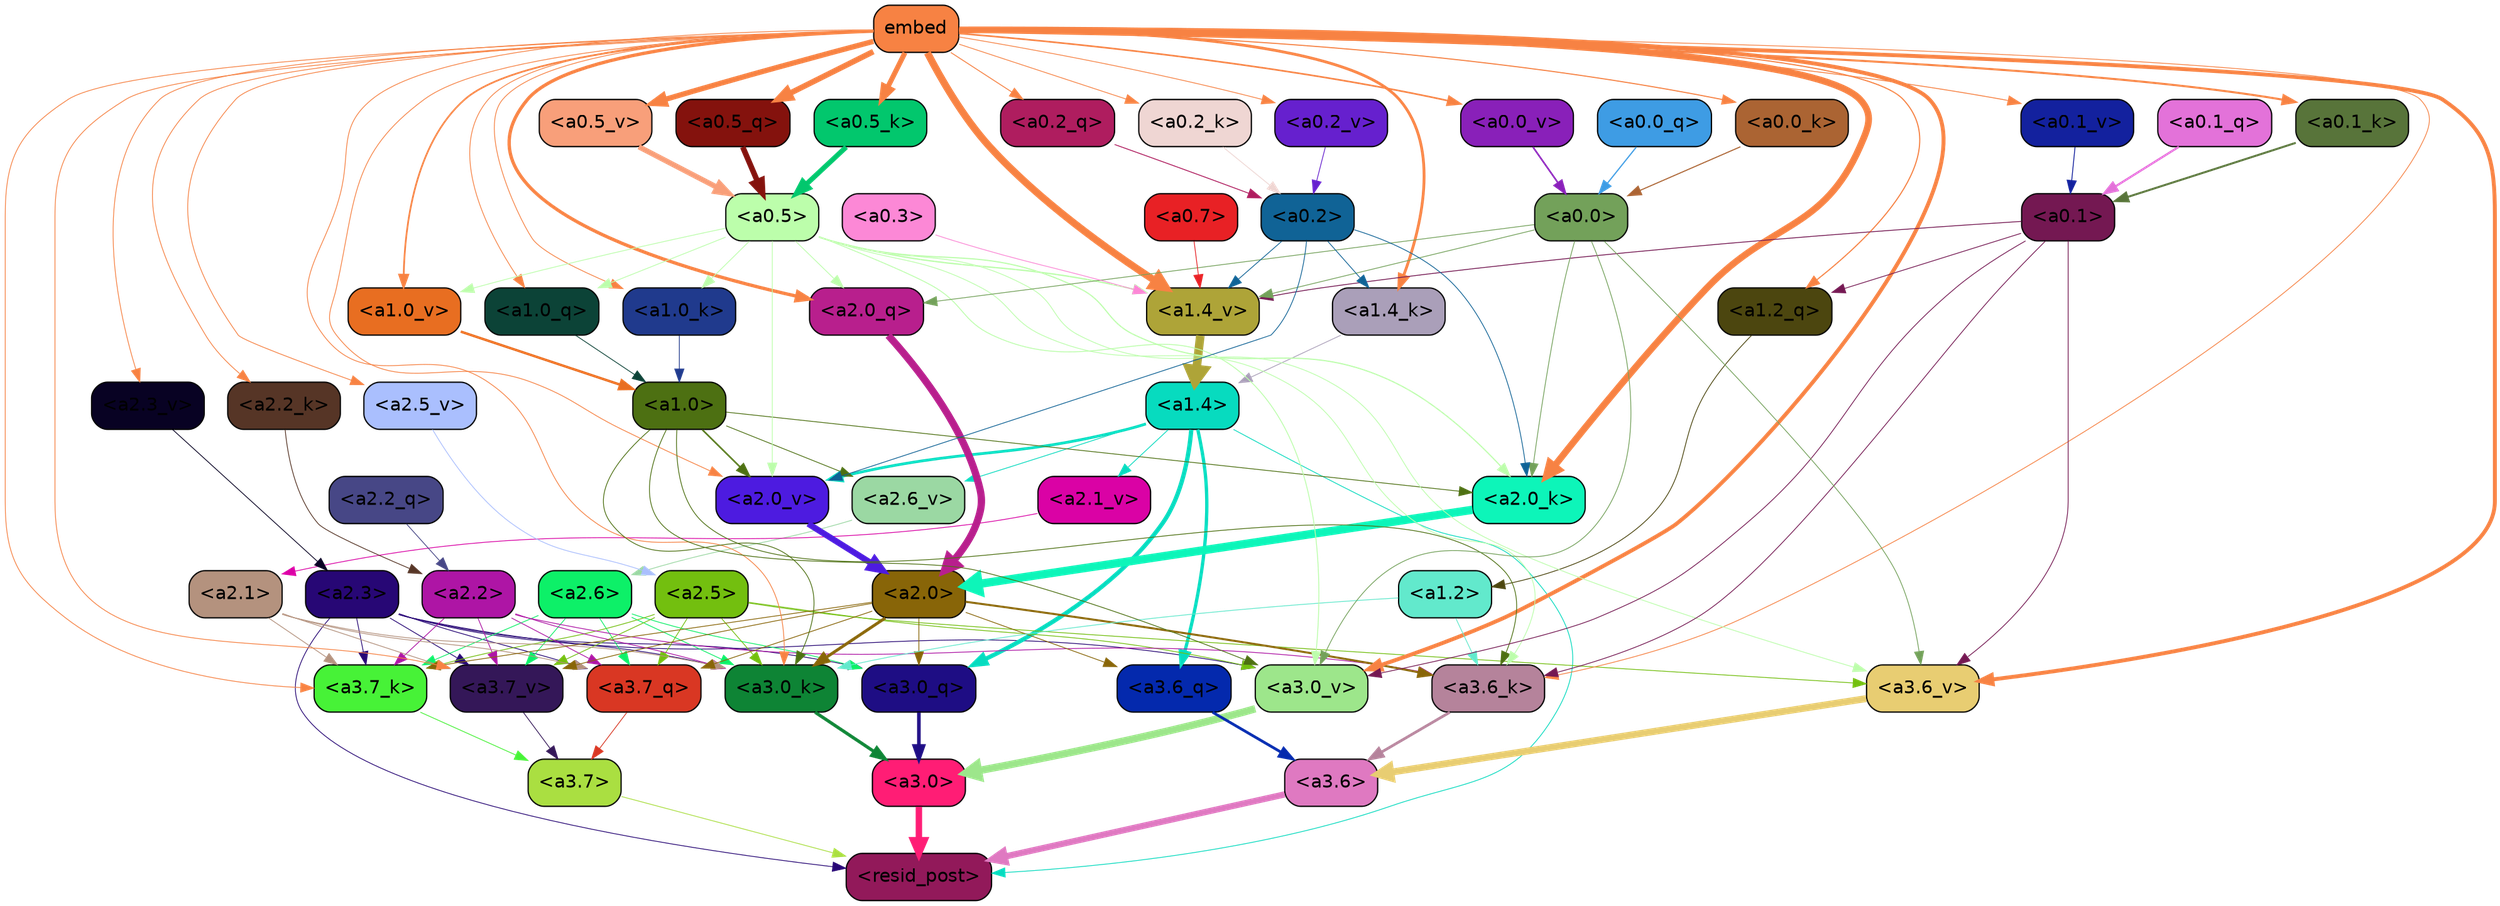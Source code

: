 strict digraph "" {
	graph [bgcolor=transparent,
		layout=dot,
		overlap=false,
		splines=true
	];
	"<a3.7>"	[color=black,
		fillcolor="#aadf41",
		fontname=Helvetica,
		shape=box,
		style="filled, rounded"];
	"<resid_post>"	[color=black,
		fillcolor="#92195a",
		fontname=Helvetica,
		shape=box,
		style="filled, rounded"];
	"<a3.7>" -> "<resid_post>"	[color="#aadf41",
		penwidth=0.6];
	"<a3.6>"	[color=black,
		fillcolor="#df79c1",
		fontname=Helvetica,
		shape=box,
		style="filled, rounded"];
	"<a3.6>" -> "<resid_post>"	[color="#df79c1",
		penwidth=4.753257989883423];
	"<a3.0>"	[color=black,
		fillcolor="#ff1d75",
		fontname=Helvetica,
		shape=box,
		style="filled, rounded"];
	"<a3.0>" -> "<resid_post>"	[color="#ff1d75",
		penwidth=4.90053927898407];
	"<a2.3>"	[color=black,
		fillcolor="#270775",
		fontname=Helvetica,
		shape=box,
		style="filled, rounded"];
	"<a2.3>" -> "<resid_post>"	[color="#270775",
		penwidth=0.6];
	"<a3.7_q>"	[color=black,
		fillcolor="#d93723",
		fontname=Helvetica,
		shape=box,
		style="filled, rounded"];
	"<a2.3>" -> "<a3.7_q>"	[color="#270775",
		penwidth=0.6];
	"<a3.0_q>"	[color=black,
		fillcolor="#1e0d84",
		fontname=Helvetica,
		shape=box,
		style="filled, rounded"];
	"<a2.3>" -> "<a3.0_q>"	[color="#270775",
		penwidth=0.6];
	"<a3.7_k>"	[color=black,
		fillcolor="#47f237",
		fontname=Helvetica,
		shape=box,
		style="filled, rounded"];
	"<a2.3>" -> "<a3.7_k>"	[color="#270775",
		penwidth=0.6];
	"<a3.0_k>"	[color=black,
		fillcolor="#0e8435",
		fontname=Helvetica,
		shape=box,
		style="filled, rounded"];
	"<a2.3>" -> "<a3.0_k>"	[color="#270775",
		penwidth=0.6];
	"<a3.7_v>"	[color=black,
		fillcolor="#341758",
		fontname=Helvetica,
		shape=box,
		style="filled, rounded"];
	"<a2.3>" -> "<a3.7_v>"	[color="#270775",
		penwidth=0.6];
	"<a3.0_v>"	[color=black,
		fillcolor="#9de68b",
		fontname=Helvetica,
		shape=box,
		style="filled, rounded"];
	"<a2.3>" -> "<a3.0_v>"	[color="#270775",
		penwidth=0.6];
	"<a1.4>"	[color=black,
		fillcolor="#07dbbf",
		fontname=Helvetica,
		shape=box,
		style="filled, rounded"];
	"<a1.4>" -> "<resid_post>"	[color="#07dbbf",
		penwidth=0.6];
	"<a3.6_q>"	[color=black,
		fillcolor="#0429ad",
		fontname=Helvetica,
		shape=box,
		style="filled, rounded"];
	"<a1.4>" -> "<a3.6_q>"	[color="#07dbbf",
		penwidth=2.5149343013763428];
	"<a1.4>" -> "<a3.0_q>"	[color="#07dbbf",
		penwidth=3.2760138511657715];
	"<a2.6_v>"	[color=black,
		fillcolor="#9bd8a3",
		fontname=Helvetica,
		shape=box,
		style="filled, rounded"];
	"<a1.4>" -> "<a2.6_v>"	[color="#07dbbf",
		penwidth=0.6];
	"<a2.1_v>"	[color=black,
		fillcolor="#da02a5",
		fontname=Helvetica,
		shape=box,
		style="filled, rounded"];
	"<a1.4>" -> "<a2.1_v>"	[color="#07dbbf",
		penwidth=0.6];
	"<a2.0_v>"	[color=black,
		fillcolor="#4d1be0",
		fontname=Helvetica,
		shape=box,
		style="filled, rounded"];
	"<a1.4>" -> "<a2.0_v>"	[color="#07dbbf",
		penwidth=2.0870713144540787];
	"<a3.7_q>" -> "<a3.7>"	[color="#d93723",
		penwidth=0.6];
	"<a3.6_q>" -> "<a3.6>"	[color="#0429ad",
		penwidth=2.091020345687866];
	"<a3.0_q>" -> "<a3.0>"	[color="#1e0d84",
		penwidth=2.7421876192092896];
	"<a3.7_k>" -> "<a3.7>"	[color="#47f237",
		penwidth=0.6];
	"<a3.6_k>"	[color=black,
		fillcolor="#b5839b",
		fontname=Helvetica,
		shape=box,
		style="filled, rounded"];
	"<a3.6_k>" -> "<a3.6>"	[color="#b5839b",
		penwidth=2.048597991466522];
	"<a3.0_k>" -> "<a3.0>"	[color="#0e8435",
		penwidth=2.476402521133423];
	"<a3.7_v>" -> "<a3.7>"	[color="#341758",
		penwidth=0.6];
	"<a3.6_v>"	[color=black,
		fillcolor="#e8cd72",
		fontname=Helvetica,
		shape=box,
		style="filled, rounded"];
	"<a3.6_v>" -> "<a3.6>"	[color="#e8cd72",
		penwidth=5.2550448179244995];
	"<a3.0_v>" -> "<a3.0>"	[color="#9de68b",
		penwidth=5.652270674705505];
	"<a2.6>"	[color=black,
		fillcolor="#0df068",
		fontname=Helvetica,
		shape=box,
		style="filled, rounded"];
	"<a2.6>" -> "<a3.7_q>"	[color="#0df068",
		penwidth=0.6];
	"<a2.6>" -> "<a3.0_q>"	[color="#0df068",
		penwidth=0.6];
	"<a2.6>" -> "<a3.7_k>"	[color="#0df068",
		penwidth=0.6];
	"<a2.6>" -> "<a3.0_k>"	[color="#0df068",
		penwidth=0.6];
	"<a2.6>" -> "<a3.7_v>"	[color="#0df068",
		penwidth=0.6];
	"<a2.5>"	[color=black,
		fillcolor="#73bf0f",
		fontname=Helvetica,
		shape=box,
		style="filled, rounded"];
	"<a2.5>" -> "<a3.7_q>"	[color="#73bf0f",
		penwidth=0.6];
	"<a2.5>" -> "<a3.7_k>"	[color="#73bf0f",
		penwidth=0.6];
	"<a2.5>" -> "<a3.0_k>"	[color="#73bf0f",
		penwidth=0.6];
	"<a2.5>" -> "<a3.7_v>"	[color="#73bf0f",
		penwidth=0.6];
	"<a2.5>" -> "<a3.6_v>"	[color="#73bf0f",
		penwidth=0.6];
	"<a2.5>" -> "<a3.0_v>"	[color="#73bf0f",
		penwidth=0.6];
	"<a2.2>"	[color=black,
		fillcolor="#ae15a5",
		fontname=Helvetica,
		shape=box,
		style="filled, rounded"];
	"<a2.2>" -> "<a3.7_q>"	[color="#ae15a5",
		penwidth=0.6];
	"<a2.2>" -> "<a3.7_k>"	[color="#ae15a5",
		penwidth=0.6];
	"<a2.2>" -> "<a3.6_k>"	[color="#ae15a5",
		penwidth=0.6];
	"<a2.2>" -> "<a3.0_k>"	[color="#ae15a5",
		penwidth=0.6];
	"<a2.2>" -> "<a3.7_v>"	[color="#ae15a5",
		penwidth=0.6];
	"<a2.1>"	[color=black,
		fillcolor="#b4927e",
		fontname=Helvetica,
		shape=box,
		style="filled, rounded"];
	"<a2.1>" -> "<a3.7_q>"	[color="#b4927e",
		penwidth=0.6];
	"<a2.1>" -> "<a3.7_k>"	[color="#b4927e",
		penwidth=0.6];
	"<a2.1>" -> "<a3.0_k>"	[color="#b4927e",
		penwidth=0.6];
	"<a2.1>" -> "<a3.7_v>"	[color="#b4927e",
		penwidth=0.6];
	"<a2.0>"	[color=black,
		fillcolor="#886508",
		fontname=Helvetica,
		shape=box,
		style="filled, rounded"];
	"<a2.0>" -> "<a3.7_q>"	[color="#886508",
		penwidth=0.6];
	"<a2.0>" -> "<a3.6_q>"	[color="#886508",
		penwidth=0.6];
	"<a2.0>" -> "<a3.0_q>"	[color="#886508",
		penwidth=0.6];
	"<a2.0>" -> "<a3.7_k>"	[color="#886508",
		penwidth=0.6];
	"<a2.0>" -> "<a3.6_k>"	[color="#886508",
		penwidth=1.5290023684501648];
	"<a2.0>" -> "<a3.0_k>"	[color="#886508",
		penwidth=2.2635570764541626];
	"<a2.0>" -> "<a3.7_v>"	[color="#886508",
		penwidth=0.6];
	embed	[color=black,
		fillcolor="#f78243",
		fontname=Helvetica,
		shape=box,
		style="filled, rounded"];
	embed -> "<a3.7_k>"	[color="#f78243",
		penwidth=0.6];
	embed -> "<a3.6_k>"	[color="#f78243",
		penwidth=0.6];
	embed -> "<a3.0_k>"	[color="#f78243",
		penwidth=0.6];
	embed -> "<a3.7_v>"	[color="#f78243",
		penwidth=0.6];
	embed -> "<a3.6_v>"	[color="#f78243",
		penwidth=2.9556376338005066];
	embed -> "<a3.0_v>"	[color="#f78243",
		penwidth=2.972973108291626];
	"<a2.0_q>"	[color=black,
		fillcolor="#b81f8d",
		fontname=Helvetica,
		shape=box,
		style="filled, rounded"];
	embed -> "<a2.0_q>"	[color="#f78243",
		penwidth=2.522909115999937];
	"<a2.2_k>"	[color=black,
		fillcolor="#563526",
		fontname=Helvetica,
		shape=box,
		style="filled, rounded"];
	embed -> "<a2.2_k>"	[color="#f78243",
		penwidth=0.6];
	"<a2.0_k>"	[color=black,
		fillcolor="#0df5b9",
		fontname=Helvetica,
		shape=box,
		style="filled, rounded"];
	embed -> "<a2.0_k>"	[color="#f78243",
		penwidth=5.094568967819214];
	"<a2.5_v>"	[color=black,
		fillcolor="#aabffe",
		fontname=Helvetica,
		shape=box,
		style="filled, rounded"];
	embed -> "<a2.5_v>"	[color="#f78243",
		penwidth=0.6];
	"<a2.3_v>"	[color=black,
		fillcolor="#080223",
		fontname=Helvetica,
		shape=box,
		style="filled, rounded"];
	embed -> "<a2.3_v>"	[color="#f78243",
		penwidth=0.6];
	embed -> "<a2.0_v>"	[color="#f78243",
		penwidth=0.6];
	"<a1.2_q>"	[color=black,
		fillcolor="#4c460f",
		fontname=Helvetica,
		shape=box,
		style="filled, rounded"];
	embed -> "<a1.2_q>"	[color="#f78243",
		penwidth=0.8520002365112305];
	"<a1.0_q>"	[color=black,
		fillcolor="#0c4337",
		fontname=Helvetica,
		shape=box,
		style="filled, rounded"];
	embed -> "<a1.0_q>"	[color="#f78243",
		penwidth=0.6];
	"<a1.4_k>"	[color=black,
		fillcolor="#aa9fb9",
		fontname=Helvetica,
		shape=box,
		style="filled, rounded"];
	embed -> "<a1.4_k>"	[color="#f78243",
		penwidth=2.115079402923584];
	"<a1.0_k>"	[color=black,
		fillcolor="#203a8d",
		fontname=Helvetica,
		shape=box,
		style="filled, rounded"];
	embed -> "<a1.0_k>"	[color="#f78243",
		penwidth=0.6];
	"<a1.4_v>"	[color=black,
		fillcolor="#aea438",
		fontname=Helvetica,
		shape=box,
		style="filled, rounded"];
	embed -> "<a1.4_v>"	[color="#f78243",
		penwidth=5.504090070724487];
	"<a1.0_v>"	[color=black,
		fillcolor="#e86e21",
		fontname=Helvetica,
		shape=box,
		style="filled, rounded"];
	embed -> "<a1.0_v>"	[color="#f78243",
		penwidth=1.2935692071914673];
	"<a0.5_q>"	[color=black,
		fillcolor="#84120d",
		fontname=Helvetica,
		shape=box,
		style="filled, rounded"];
	embed -> "<a0.5_q>"	[color="#f78243",
		penwidth=4.263764560222626];
	"<a0.2_q>"	[color=black,
		fillcolor="#af1d5f",
		fontname=Helvetica,
		shape=box,
		style="filled, rounded"];
	embed -> "<a0.2_q>"	[color="#f78243",
		penwidth=0.6822733879089355];
	"<a0.5_k>"	[color=black,
		fillcolor="#02c76d",
		fontname=Helvetica,
		shape=box,
		style="filled, rounded"];
	embed -> "<a0.5_k>"	[color="#f78243",
		penwidth=3.851005434989929];
	"<a0.2_k>"	[color=black,
		fillcolor="#efd6d3",
		fontname=Helvetica,
		shape=box,
		style="filled, rounded"];
	embed -> "<a0.2_k>"	[color="#f78243",
		penwidth=0.6];
	"<a0.1_k>"	[color=black,
		fillcolor="#58743a",
		fontname=Helvetica,
		shape=box,
		style="filled, rounded"];
	embed -> "<a0.1_k>"	[color="#f78243",
		penwidth=1.5319340229034424];
	"<a0.0_k>"	[color=black,
		fillcolor="#ab6433",
		fontname=Helvetica,
		shape=box,
		style="filled, rounded"];
	embed -> "<a0.0_k>"	[color="#f78243",
		penwidth=0.8205299377441406];
	"<a0.5_v>"	[color=black,
		fillcolor="#f89f7a",
		fontname=Helvetica,
		shape=box,
		style="filled, rounded"];
	embed -> "<a0.5_v>"	[color="#f78243",
		penwidth=4.012355327606201];
	"<a0.2_v>"	[color=black,
		fillcolor="#6620ce",
		fontname=Helvetica,
		shape=box,
		style="filled, rounded"];
	embed -> "<a0.2_v>"	[color="#f78243",
		penwidth=0.6];
	"<a0.1_v>"	[color=black,
		fillcolor="#13219e",
		fontname=Helvetica,
		shape=box,
		style="filled, rounded"];
	embed -> "<a0.1_v>"	[color="#f78243",
		penwidth=0.6730842590332031];
	"<a0.0_v>"	[color=black,
		fillcolor="#8920b9",
		fontname=Helvetica,
		shape=box,
		style="filled, rounded"];
	embed -> "<a0.0_v>"	[color="#f78243",
		penwidth=1.2175352573394775];
	"<a1.2>"	[color=black,
		fillcolor="#62e9cc",
		fontname=Helvetica,
		shape=box,
		style="filled, rounded"];
	"<a1.2>" -> "<a3.6_k>"	[color="#62e9cc",
		penwidth=0.6];
	"<a1.2>" -> "<a3.0_k>"	[color="#62e9cc",
		penwidth=0.6];
	"<a1.0>"	[color=black,
		fillcolor="#4d7012",
		fontname=Helvetica,
		shape=box,
		style="filled, rounded"];
	"<a1.0>" -> "<a3.6_k>"	[color="#4d7012",
		penwidth=0.6];
	"<a1.0>" -> "<a3.0_k>"	[color="#4d7012",
		penwidth=0.6];
	"<a1.0>" -> "<a3.0_v>"	[color="#4d7012",
		penwidth=0.6];
	"<a1.0>" -> "<a2.0_k>"	[color="#4d7012",
		penwidth=0.6];
	"<a1.0>" -> "<a2.6_v>"	[color="#4d7012",
		penwidth=0.6];
	"<a1.0>" -> "<a2.0_v>"	[color="#4d7012",
		penwidth=1.2152502536773682];
	"<a0.5>"	[color=black,
		fillcolor="#bcfeab",
		fontname=Helvetica,
		shape=box,
		style="filled, rounded"];
	"<a0.5>" -> "<a3.6_k>"	[color="#bcfeab",
		penwidth=0.6];
	"<a0.5>" -> "<a3.6_v>"	[color="#bcfeab",
		penwidth=0.6];
	"<a0.5>" -> "<a3.0_v>"	[color="#bcfeab",
		penwidth=0.6790935099124908];
	"<a0.5>" -> "<a2.0_q>"	[color="#bcfeab",
		penwidth=0.6];
	"<a0.5>" -> "<a2.0_k>"	[color="#bcfeab",
		penwidth=0.8835153579711914];
	"<a0.5>" -> "<a2.0_v>"	[color="#bcfeab",
		penwidth=0.6];
	"<a0.5>" -> "<a1.0_q>"	[color="#bcfeab",
		penwidth=0.6];
	"<a0.5>" -> "<a1.0_k>"	[color="#bcfeab",
		penwidth=0.6];
	"<a0.5>" -> "<a1.4_v>"	[color="#bcfeab",
		penwidth=1.022335171699524];
	"<a0.5>" -> "<a1.0_v>"	[color="#bcfeab",
		penwidth=0.6];
	"<a0.1>"	[color=black,
		fillcolor="#741852",
		fontname=Helvetica,
		shape=box,
		style="filled, rounded"];
	"<a0.1>" -> "<a3.6_k>"	[color="#741852",
		penwidth=0.6];
	"<a0.1>" -> "<a3.6_v>"	[color="#741852",
		penwidth=0.6];
	"<a0.1>" -> "<a3.0_v>"	[color="#741852",
		penwidth=0.6];
	"<a0.1>" -> "<a1.2_q>"	[color="#741852",
		penwidth=0.6];
	"<a0.1>" -> "<a1.4_v>"	[color="#741852",
		penwidth=0.6438122987747192];
	"<a0.0>"	[color=black,
		fillcolor="#73a15a",
		fontname=Helvetica,
		shape=box,
		style="filled, rounded"];
	"<a0.0>" -> "<a3.6_v>"	[color="#73a15a",
		penwidth=0.6];
	"<a0.0>" -> "<a3.0_v>"	[color="#73a15a",
		penwidth=0.6];
	"<a0.0>" -> "<a2.0_q>"	[color="#73a15a",
		penwidth=0.6];
	"<a0.0>" -> "<a2.0_k>"	[color="#73a15a",
		penwidth=0.6];
	"<a0.0>" -> "<a1.4_v>"	[color="#73a15a",
		penwidth=0.6];
	"<a2.2_q>"	[color=black,
		fillcolor="#474786",
		fontname=Helvetica,
		shape=box,
		style="filled, rounded"];
	"<a2.2_q>" -> "<a2.2>"	[color="#474786",
		penwidth=0.6];
	"<a2.0_q>" -> "<a2.0>"	[color="#b81f8d",
		penwidth=5.557696580886841];
	"<a2.2_k>" -> "<a2.2>"	[color="#563526",
		penwidth=0.6];
	"<a2.0_k>" -> "<a2.0>"	[color="#0df5b9",
		penwidth=6.320472955703735];
	"<a2.6_v>" -> "<a2.6>"	[color="#9bd8a3",
		penwidth=0.6];
	"<a2.5_v>" -> "<a2.5>"	[color="#aabffe",
		penwidth=0.6];
	"<a2.3_v>" -> "<a2.3>"	[color="#080223",
		penwidth=0.6];
	"<a2.1_v>" -> "<a2.1>"	[color="#da02a5",
		penwidth=0.6];
	"<a2.0_v>" -> "<a2.0>"	[color="#4d1be0",
		penwidth=4.611755967140198];
	"<a0.2>"	[color=black,
		fillcolor="#106396",
		fontname=Helvetica,
		shape=box,
		style="filled, rounded"];
	"<a0.2>" -> "<a2.0_k>"	[color="#106396",
		penwidth=0.6];
	"<a0.2>" -> "<a2.0_v>"	[color="#106396",
		penwidth=0.6];
	"<a0.2>" -> "<a1.4_k>"	[color="#106396",
		penwidth=0.6];
	"<a0.2>" -> "<a1.4_v>"	[color="#106396",
		penwidth=0.6];
	"<a1.2_q>" -> "<a1.2>"	[color="#4c460f",
		penwidth=0.6145738363265991];
	"<a1.0_q>" -> "<a1.0>"	[color="#0c4337",
		penwidth=0.6];
	"<a1.4_k>" -> "<a1.4>"	[color="#aa9fb9",
		penwidth=0.6];
	"<a1.0_k>" -> "<a1.0>"	[color="#203a8d",
		penwidth=0.6];
	"<a1.4_v>" -> "<a1.4>"	[color="#aea438",
		penwidth=6.5241758823394775];
	"<a1.0_v>" -> "<a1.0>"	[color="#e86e21",
		penwidth=1.8809151649475098];
	"<a0.7>"	[color=black,
		fillcolor="#e82125",
		fontname=Helvetica,
		shape=box,
		style="filled, rounded"];
	"<a0.7>" -> "<a1.4_v>"	[color="#e82125",
		penwidth=0.6];
	"<a0.3>"	[color=black,
		fillcolor="#fc88d6",
		fontname=Helvetica,
		shape=box,
		style="filled, rounded"];
	"<a0.3>" -> "<a1.4_v>"	[color="#fc88d6",
		penwidth=0.6];
	"<a0.5_q>" -> "<a0.5>"	[color="#84120d",
		penwidth=4.2370394468307495];
	"<a0.2_q>" -> "<a0.2>"	[color="#af1d5f",
		penwidth=0.6822714805603027];
	"<a0.1_q>"	[color=black,
		fillcolor="#e372d9",
		fontname=Helvetica,
		shape=box,
		style="filled, rounded"];
	"<a0.1_q>" -> "<a0.1>"	[color="#e372d9",
		penwidth=1.6176555156707764];
	"<a0.0_q>"	[color=black,
		fillcolor="#3e9ce4",
		fontname=Helvetica,
		shape=box,
		style="filled, rounded"];
	"<a0.0_q>" -> "<a0.0>"	[color="#3e9ce4",
		penwidth=0.9359095096588135];
	"<a0.5_k>" -> "<a0.5>"	[color="#02c76d",
		penwidth=3.8599258065223694];
	"<a0.2_k>" -> "<a0.2>"	[color="#efd6d3",
		penwidth=0.6];
	"<a0.1_k>" -> "<a0.1>"	[color="#58743a",
		penwidth=1.5140717029571533];
	"<a0.0_k>" -> "<a0.0>"	[color="#ab6433",
		penwidth=0.8258748054504395];
	"<a0.5_v>" -> "<a0.5>"	[color="#f89f7a",
		penwidth=4.0173709988594055];
	"<a0.2_v>" -> "<a0.2>"	[color="#6620ce",
		penwidth=0.6];
	"<a0.1_v>" -> "<a0.1>"	[color="#13219e",
		penwidth=0.6690568923950195];
	"<a0.0_v>" -> "<a0.0>"	[color="#8920b9",
		penwidth=1.2524418830871582];
}
